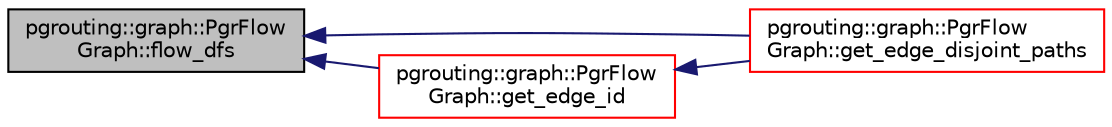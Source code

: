 digraph "pgrouting::graph::PgrFlowGraph::flow_dfs"
{
  edge [fontname="Helvetica",fontsize="10",labelfontname="Helvetica",labelfontsize="10"];
  node [fontname="Helvetica",fontsize="10",shape=record];
  rankdir="LR";
  Node62 [label="pgrouting::graph::PgrFlow\lGraph::flow_dfs",height=0.2,width=0.4,color="black", fillcolor="grey75", style="filled", fontcolor="black"];
  Node62 -> Node63 [dir="back",color="midnightblue",fontsize="10",style="solid",fontname="Helvetica"];
  Node63 [label="pgrouting::graph::PgrFlow\lGraph::get_edge_disjoint_paths",height=0.2,width=0.4,color="red", fillcolor="white", style="filled",URL="$classpgrouting_1_1graph_1_1PgrFlowGraph.html#a71db8d3b386fc612bfa9b1e28fb399fb"];
  Node62 -> Node69 [dir="back",color="midnightblue",fontsize="10",style="solid",fontname="Helvetica"];
  Node69 [label="pgrouting::graph::PgrFlow\lGraph::get_edge_id",height=0.2,width=0.4,color="red", fillcolor="white", style="filled",URL="$classpgrouting_1_1graph_1_1PgrFlowGraph.html#aff7d463252549ae976475eaef6986bbb"];
  Node69 -> Node63 [dir="back",color="midnightblue",fontsize="10",style="solid",fontname="Helvetica"];
}
